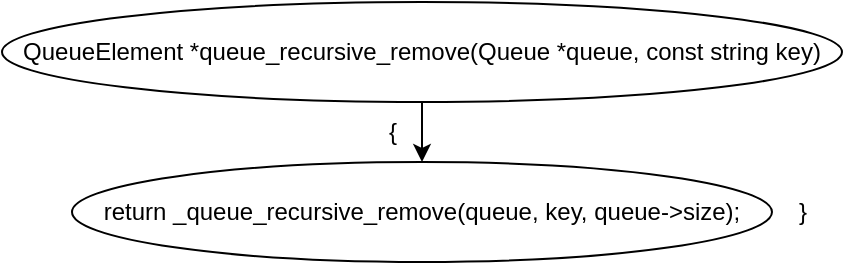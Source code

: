 <mxfile version="20.8.16" type="device"><diagram name="Страница 1" id="SgqcV40MJ3t_mfMI4ZV-"><mxGraphModel dx="1050" dy="629" grid="1" gridSize="10" guides="1" tooltips="1" connect="1" arrows="1" fold="1" page="1" pageScale="1" pageWidth="827" pageHeight="1169" math="0" shadow="0"><root><mxCell id="0"/><mxCell id="1" parent="0"/><mxCell id="2PkWovQnxGd1jn66NHk7-3" style="edgeStyle=orthogonalEdgeStyle;rounded=0;orthogonalLoop=1;jettySize=auto;html=1;exitX=0.5;exitY=1;exitDx=0;exitDy=0;entryX=0.5;entryY=0;entryDx=0;entryDy=0;" edge="1" parent="1" source="2PkWovQnxGd1jn66NHk7-1" target="2PkWovQnxGd1jn66NHk7-2"><mxGeometry relative="1" as="geometry"/></mxCell><mxCell id="2PkWovQnxGd1jn66NHk7-1" value="QueueElement *queue_recursive_remove(Queue *queue, const string key)" style="ellipse;whiteSpace=wrap;html=1;" vertex="1" parent="1"><mxGeometry x="200" y="40" width="420" height="50" as="geometry"/></mxCell><mxCell id="2PkWovQnxGd1jn66NHk7-2" value="return _queue_recursive_remove(queue, key, queue-&amp;gt;size);" style="ellipse;whiteSpace=wrap;html=1;" vertex="1" parent="1"><mxGeometry x="235" y="120" width="350" height="50" as="geometry"/></mxCell><mxCell id="2PkWovQnxGd1jn66NHk7-4" value="{" style="text;html=1;align=center;verticalAlign=middle;resizable=0;points=[];autosize=1;strokeColor=none;fillColor=none;" vertex="1" parent="1"><mxGeometry x="380" y="90" width="30" height="30" as="geometry"/></mxCell><mxCell id="2PkWovQnxGd1jn66NHk7-6" value="}" style="text;html=1;align=center;verticalAlign=middle;resizable=0;points=[];autosize=1;strokeColor=none;fillColor=none;" vertex="1" parent="1"><mxGeometry x="585" y="130" width="30" height="30" as="geometry"/></mxCell></root></mxGraphModel></diagram></mxfile>